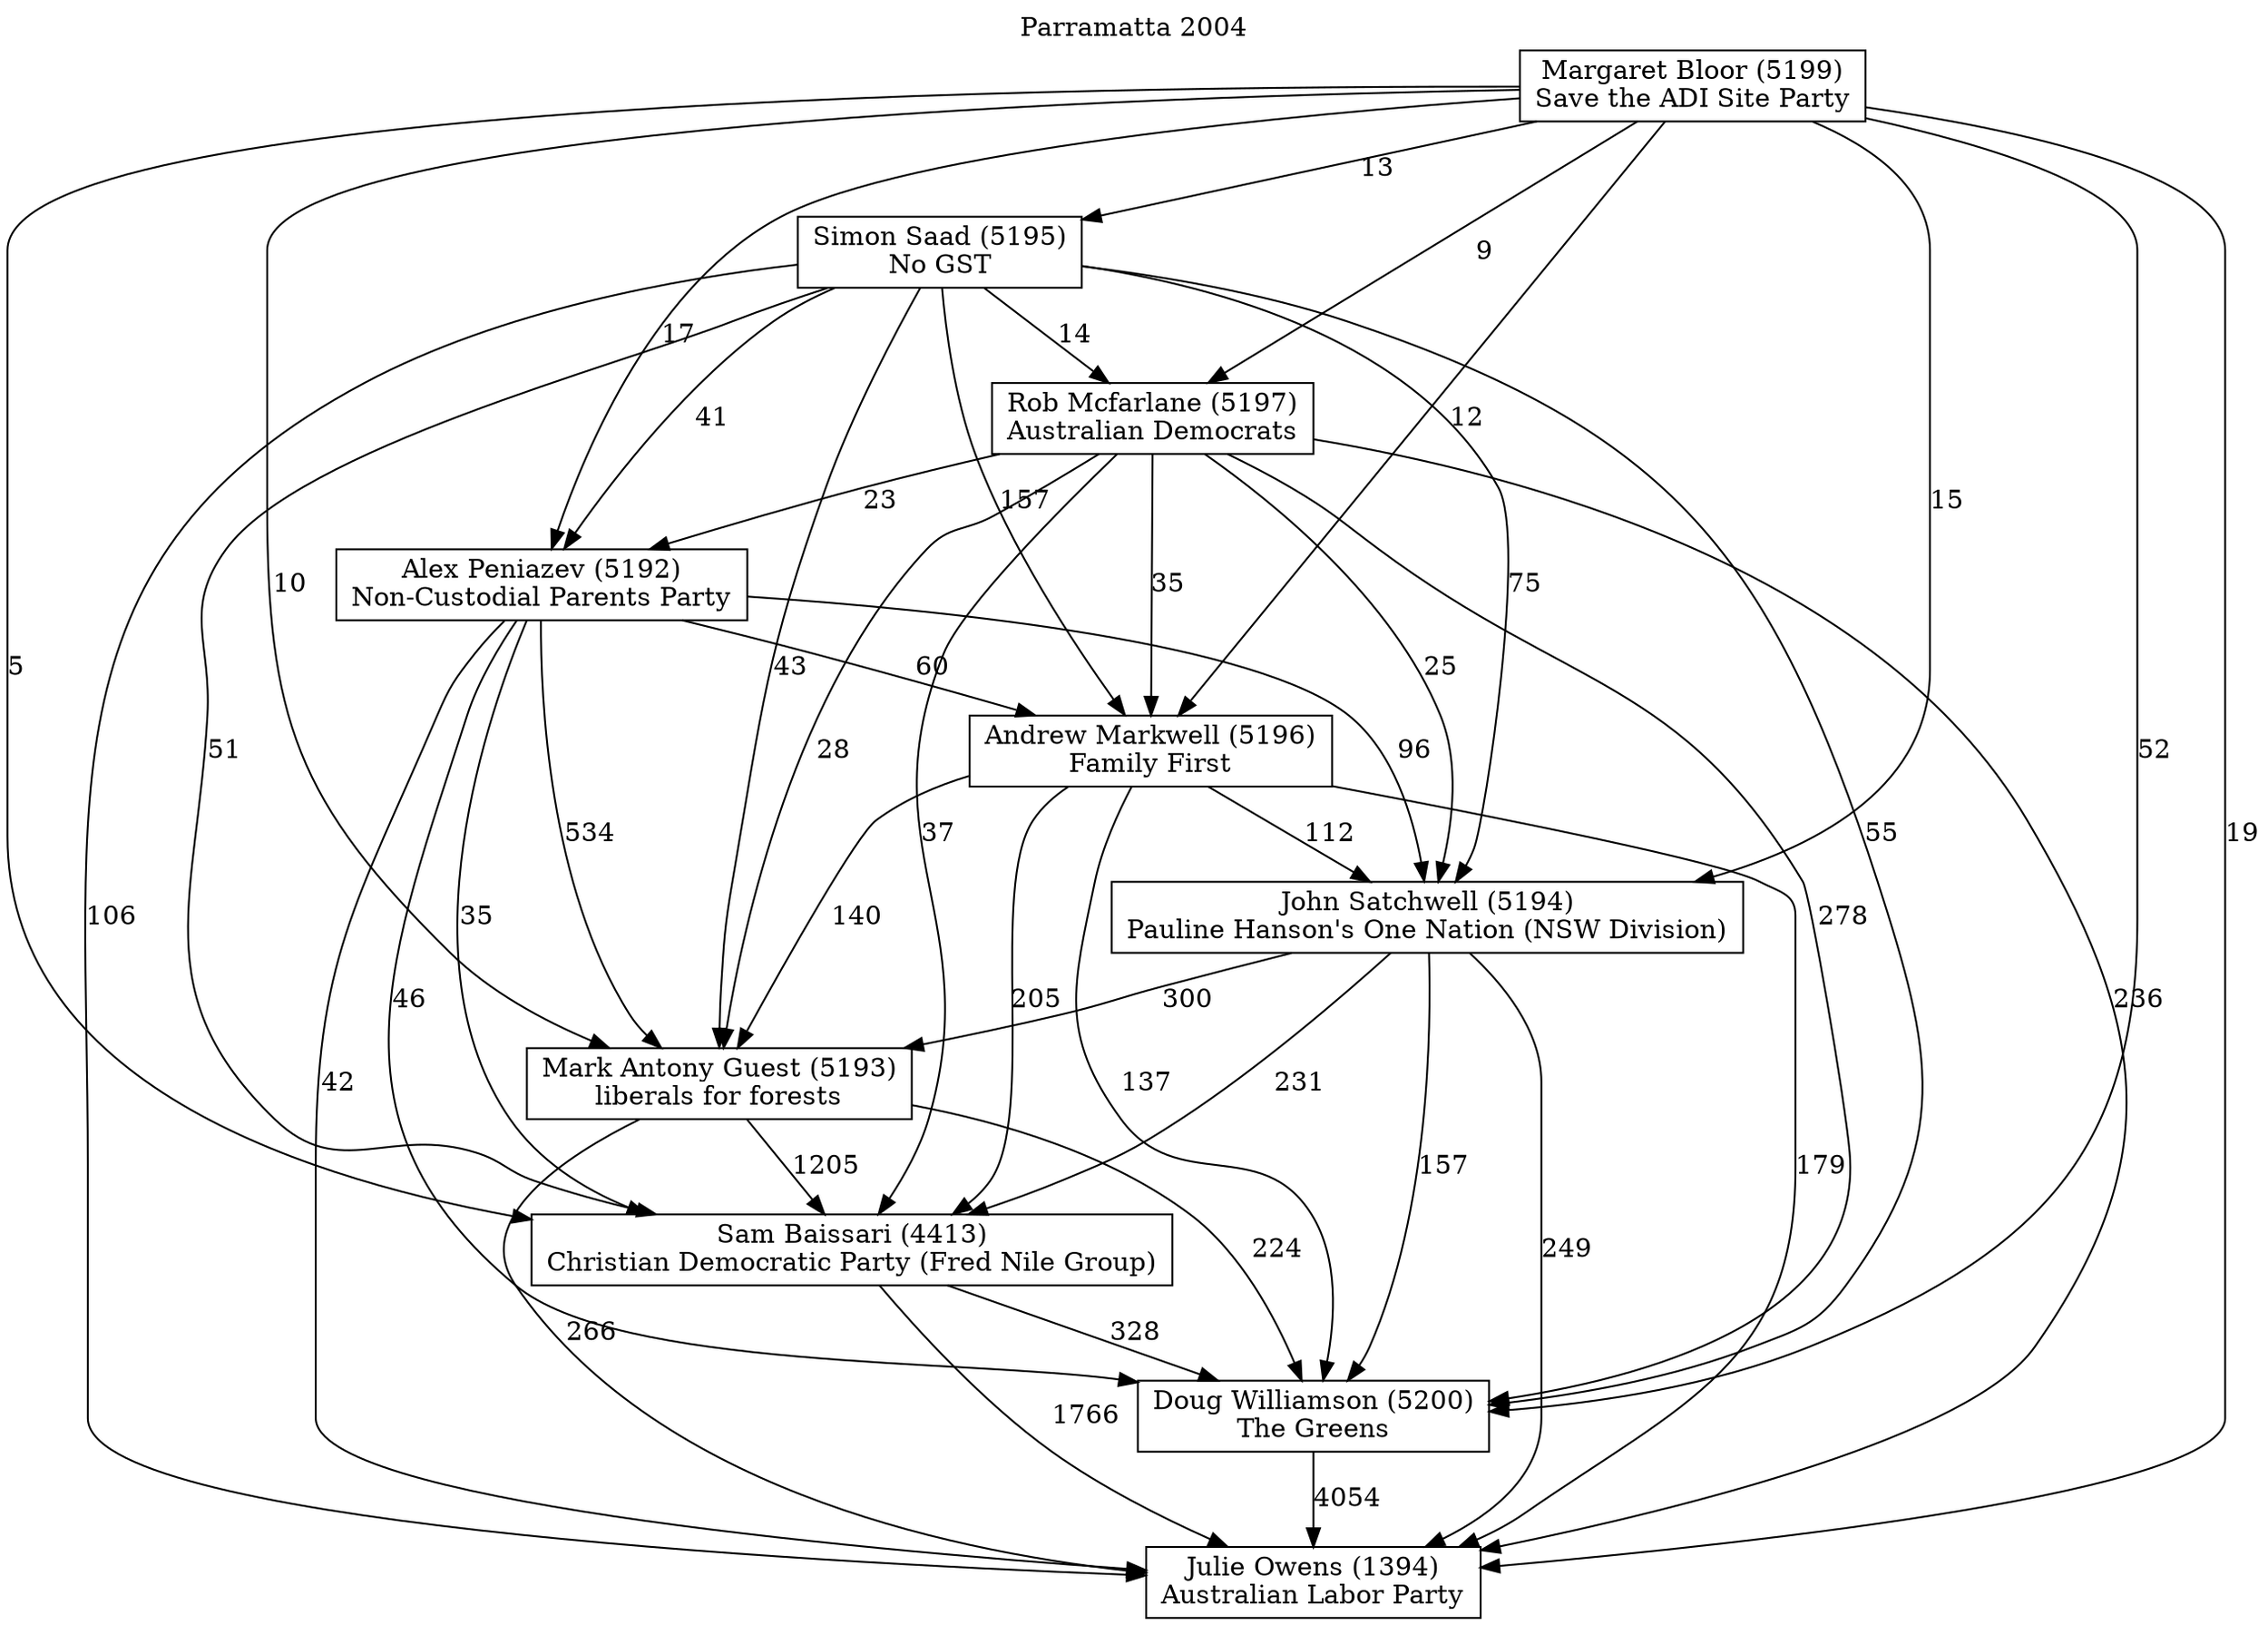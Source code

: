 // House preference flow
digraph "Julie Owens (1394)_Parramatta_2004" {
	graph [label="Parramatta 2004" labelloc=t mclimit=10]
	node [shape=box]
	"Julie Owens (1394)" [label="Julie Owens (1394)
Australian Labor Party"]
	"Doug Williamson (5200)" [label="Doug Williamson (5200)
The Greens"]
	"Sam Baissari (4413)" [label="Sam Baissari (4413)
Christian Democratic Party (Fred Nile Group)"]
	"Mark Antony Guest (5193)" [label="Mark Antony Guest (5193)
liberals for forests"]
	"John Satchwell (5194)" [label="John Satchwell (5194)
Pauline Hanson's One Nation (NSW Division)"]
	"Andrew Markwell (5196)" [label="Andrew Markwell (5196)
Family First"]
	"Alex Peniazev (5192)" [label="Alex Peniazev (5192)
Non-Custodial Parents Party"]
	"Rob Mcfarlane (5197)" [label="Rob Mcfarlane (5197)
Australian Democrats"]
	"Simon Saad (5195)" [label="Simon Saad (5195)
No GST"]
	"Margaret Bloor (5199)" [label="Margaret Bloor (5199)
Save the ADI Site Party"]
	"Doug Williamson (5200)" -> "Julie Owens (1394)" [label=4054]
	"Sam Baissari (4413)" -> "Doug Williamson (5200)" [label=328]
	"Mark Antony Guest (5193)" -> "Sam Baissari (4413)" [label=1205]
	"John Satchwell (5194)" -> "Mark Antony Guest (5193)" [label=300]
	"Andrew Markwell (5196)" -> "John Satchwell (5194)" [label=112]
	"Alex Peniazev (5192)" -> "Andrew Markwell (5196)" [label=60]
	"Rob Mcfarlane (5197)" -> "Alex Peniazev (5192)" [label=23]
	"Simon Saad (5195)" -> "Rob Mcfarlane (5197)" [label=14]
	"Margaret Bloor (5199)" -> "Simon Saad (5195)" [label=13]
	"Sam Baissari (4413)" -> "Julie Owens (1394)" [label=1766]
	"Mark Antony Guest (5193)" -> "Julie Owens (1394)" [label=266]
	"John Satchwell (5194)" -> "Julie Owens (1394)" [label=249]
	"Andrew Markwell (5196)" -> "Julie Owens (1394)" [label=179]
	"Alex Peniazev (5192)" -> "Julie Owens (1394)" [label=42]
	"Rob Mcfarlane (5197)" -> "Julie Owens (1394)" [label=236]
	"Simon Saad (5195)" -> "Julie Owens (1394)" [label=106]
	"Margaret Bloor (5199)" -> "Julie Owens (1394)" [label=19]
	"Margaret Bloor (5199)" -> "Rob Mcfarlane (5197)" [label=9]
	"Simon Saad (5195)" -> "Alex Peniazev (5192)" [label=41]
	"Margaret Bloor (5199)" -> "Alex Peniazev (5192)" [label=17]
	"Rob Mcfarlane (5197)" -> "Andrew Markwell (5196)" [label=35]
	"Simon Saad (5195)" -> "Andrew Markwell (5196)" [label=157]
	"Margaret Bloor (5199)" -> "Andrew Markwell (5196)" [label=12]
	"Alex Peniazev (5192)" -> "John Satchwell (5194)" [label=96]
	"Rob Mcfarlane (5197)" -> "John Satchwell (5194)" [label=25]
	"Simon Saad (5195)" -> "John Satchwell (5194)" [label=75]
	"Margaret Bloor (5199)" -> "John Satchwell (5194)" [label=15]
	"Andrew Markwell (5196)" -> "Mark Antony Guest (5193)" [label=140]
	"Alex Peniazev (5192)" -> "Mark Antony Guest (5193)" [label=534]
	"Rob Mcfarlane (5197)" -> "Mark Antony Guest (5193)" [label=28]
	"Simon Saad (5195)" -> "Mark Antony Guest (5193)" [label=43]
	"Margaret Bloor (5199)" -> "Mark Antony Guest (5193)" [label=10]
	"John Satchwell (5194)" -> "Sam Baissari (4413)" [label=231]
	"Andrew Markwell (5196)" -> "Sam Baissari (4413)" [label=205]
	"Alex Peniazev (5192)" -> "Sam Baissari (4413)" [label=35]
	"Rob Mcfarlane (5197)" -> "Sam Baissari (4413)" [label=37]
	"Simon Saad (5195)" -> "Sam Baissari (4413)" [label=51]
	"Margaret Bloor (5199)" -> "Sam Baissari (4413)" [label=5]
	"Mark Antony Guest (5193)" -> "Doug Williamson (5200)" [label=224]
	"John Satchwell (5194)" -> "Doug Williamson (5200)" [label=157]
	"Andrew Markwell (5196)" -> "Doug Williamson (5200)" [label=137]
	"Alex Peniazev (5192)" -> "Doug Williamson (5200)" [label=46]
	"Rob Mcfarlane (5197)" -> "Doug Williamson (5200)" [label=278]
	"Simon Saad (5195)" -> "Doug Williamson (5200)" [label=55]
	"Margaret Bloor (5199)" -> "Doug Williamson (5200)" [label=52]
}
